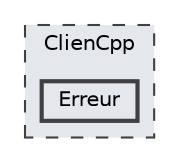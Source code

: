 digraph "ClienCpp/Erreur"
{
 // LATEX_PDF_SIZE
  bgcolor="transparent";
  edge [fontname=Helvetica,fontsize=10,labelfontname=Helvetica,labelfontsize=10];
  node [fontname=Helvetica,fontsize=10,shape=box,height=0.2,width=0.4];
  compound=true
  subgraph clusterdir_0d48befdad4a2188e508c4e6828f7c09 {
    graph [ bgcolor="#e4e8ed", pencolor="grey25", label="ClienCpp", fontname=Helvetica,fontsize=10 style="filled,dashed", URL="dir_0d48befdad4a2188e508c4e6828f7c09.html",tooltip=""]
  dir_35ac77b39ee15243ac3ce8ac0f6b8626 [label="Erreur", fillcolor="#e4e8ed", color="grey25", style="filled,bold", URL="dir_35ac77b39ee15243ac3ce8ac0f6b8626.html",tooltip=""];
  }
}
